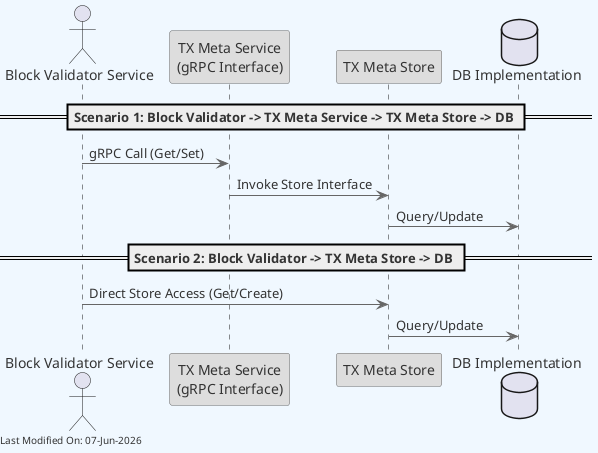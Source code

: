 @startuml
skinparam backgroundColor #F0F8FF
skinparam defaultFontColor #333333
skinparam arrowColor #666666

' Define borders for all elements
skinparam entity {
  BorderColor #666666
  BackgroundColor #DDDDDD
}

skinparam control {
  BorderColor #666666
  BackgroundColor #DDDDDD
}

skinparam participant {
  BorderColor #666666
  BackgroundColor #DDDDDD
}



actor "Block Validator Service" as BVS
participant "TX Meta Service\n(gRPC Interface)" as TXMS
participant "TX Meta Store" as TXMStore
database "DB Implementation" as DB

== Scenario 1: Block Validator -> TX Meta Service -> TX Meta Store -> DB ==
BVS -> TXMS : gRPC Call (Get/Set)
TXMS -> TXMStore : Invoke Store Interface
TXMStore -> DB : Query/Update

== Scenario 2: Block Validator -> TX Meta Store -> DB ==
BVS -> TXMStore : Direct Store Access (Get/Create)
TXMStore -> DB : Query/Update

left footer Last Modified On: %date("dd-MMM-yyyy")

@enduml
